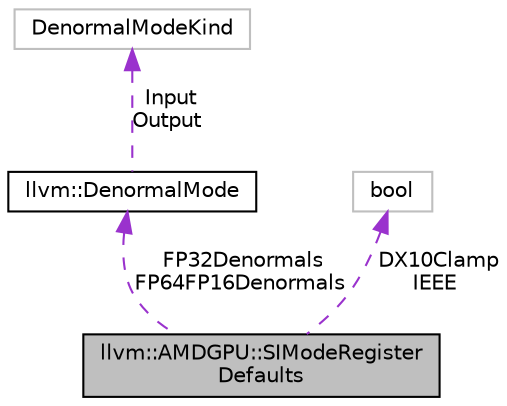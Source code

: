 digraph "llvm::AMDGPU::SIModeRegisterDefaults"
{
 // LATEX_PDF_SIZE
  bgcolor="transparent";
  edge [fontname="Helvetica",fontsize="10",labelfontname="Helvetica",labelfontsize="10"];
  node [fontname="Helvetica",fontsize="10",shape=record];
  Node1 [label="llvm::AMDGPU::SIModeRegister\lDefaults",height=0.2,width=0.4,color="black", fillcolor="grey75", style="filled", fontcolor="black",tooltip=" "];
  Node2 -> Node1 [dir="back",color="darkorchid3",fontsize="10",style="dashed",label=" FP32Denormals\nFP64FP16Denormals" ,fontname="Helvetica"];
  Node2 [label="llvm::DenormalMode",height=0.2,width=0.4,color="black",URL="$structllvm_1_1DenormalMode.html",tooltip="Represent subnormal handling kind for floating point instruction inputs and outputs."];
  Node3 -> Node2 [dir="back",color="darkorchid3",fontsize="10",style="dashed",label=" Input\nOutput" ,fontname="Helvetica"];
  Node3 [label="DenormalModeKind",height=0.2,width=0.4,color="grey75",tooltip=" "];
  Node4 -> Node1 [dir="back",color="darkorchid3",fontsize="10",style="dashed",label=" DX10Clamp\nIEEE" ,fontname="Helvetica"];
  Node4 [label="bool",height=0.2,width=0.4,color="grey75",tooltip=" "];
}
